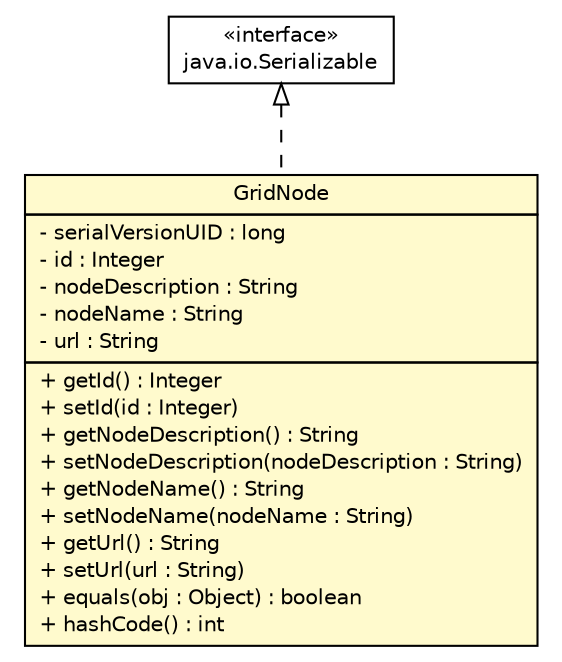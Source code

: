 #!/usr/local/bin/dot
#
# Class diagram 
# Generated by UmlGraph version 4.8 (http://www.spinellis.gr/sw/umlgraph)
#

digraph G {
	edge [fontname="Helvetica",fontsize=10,labelfontname="Helvetica",labelfontsize=10];
	node [fontname="Helvetica",fontsize=10,shape=plaintext];
	// gov.nih.nci.ncia.updateabledomain.GridNode
	c59305 [label=<<table border="0" cellborder="1" cellspacing="0" cellpadding="2" port="p" bgcolor="lemonChiffon" href="./GridNode.html">
		<tr><td><table border="0" cellspacing="0" cellpadding="1">
			<tr><td> GridNode </td></tr>
		</table></td></tr>
		<tr><td><table border="0" cellspacing="0" cellpadding="1">
			<tr><td align="left"> - serialVersionUID : long </td></tr>
			<tr><td align="left"> - id : Integer </td></tr>
			<tr><td align="left"> - nodeDescription : String </td></tr>
			<tr><td align="left"> - nodeName : String </td></tr>
			<tr><td align="left"> - url : String </td></tr>
		</table></td></tr>
		<tr><td><table border="0" cellspacing="0" cellpadding="1">
			<tr><td align="left"> + getId() : Integer </td></tr>
			<tr><td align="left"> + setId(id : Integer) </td></tr>
			<tr><td align="left"> + getNodeDescription() : String </td></tr>
			<tr><td align="left"> + setNodeDescription(nodeDescription : String) </td></tr>
			<tr><td align="left"> + getNodeName() : String </td></tr>
			<tr><td align="left"> + setNodeName(nodeName : String) </td></tr>
			<tr><td align="left"> + getUrl() : String </td></tr>
			<tr><td align="left"> + setUrl(url : String) </td></tr>
			<tr><td align="left"> + equals(obj : Object) : boolean </td></tr>
			<tr><td align="left"> + hashCode() : int </td></tr>
		</table></td></tr>
		</table>>, fontname="Helvetica", fontcolor="black", fontsize=10.0];
	//gov.nih.nci.ncia.updateabledomain.GridNode implements java.io.Serializable
	c59350:p -> c59305:p [dir=back,arrowtail=empty,style=dashed];
	// java.io.Serializable
	c59350 [label=<<table border="0" cellborder="1" cellspacing="0" cellpadding="2" port="p" href="http://java.sun.com/j2se/1.4.2/docs/api/java/io/Serializable.html">
		<tr><td><table border="0" cellspacing="0" cellpadding="1">
			<tr><td> &laquo;interface&raquo; </td></tr>
			<tr><td> java.io.Serializable </td></tr>
		</table></td></tr>
		</table>>, fontname="Helvetica", fontcolor="black", fontsize=10.0];
}

